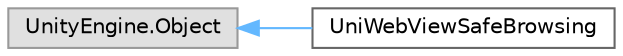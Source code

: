 digraph "Graphical Class Hierarchy"
{
 // LATEX_PDF_SIZE
  bgcolor="transparent";
  edge [fontname=Helvetica,fontsize=10,labelfontname=Helvetica,labelfontsize=10];
  node [fontname=Helvetica,fontsize=10,shape=box,height=0.2,width=0.4];
  rankdir="LR";
  Node0 [id="Node000000",label="UnityEngine.Object",height=0.2,width=0.4,color="grey60", fillcolor="#E0E0E0", style="filled",tooltip=" "];
  Node0 -> Node1 [id="edge524_Node000000_Node000001",dir="back",color="steelblue1",style="solid",tooltip=" "];
  Node1 [id="Node000001",label="UniWebViewSafeBrowsing",height=0.2,width=0.4,color="grey40", fillcolor="white", style="filled",URL="$class_uni_web_view_safe_browsing.html",tooltip="UniWebView Safe Browsing provides a way for browsing the web content in a more browser-like way,..."];
}
